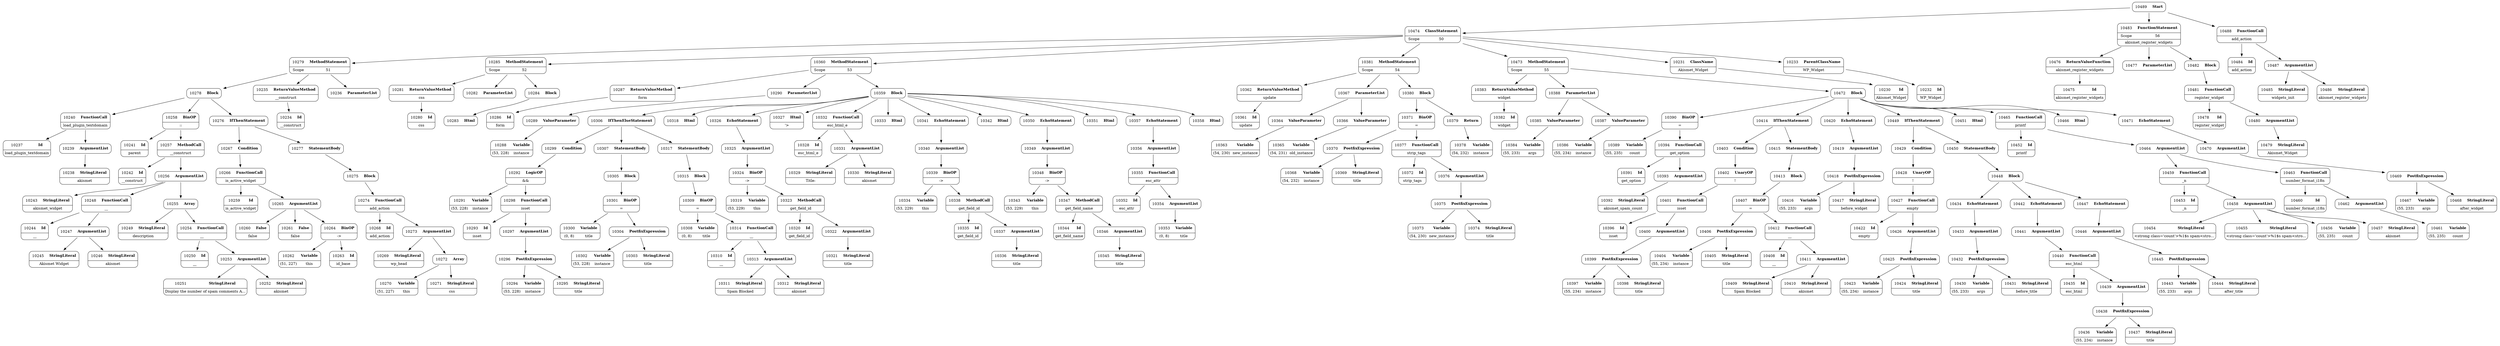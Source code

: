 digraph ast {
node [shape=none];
10240 [label=<<TABLE border='1' cellspacing='0' cellpadding='10' style='rounded' ><TR><TD border='0'>10240</TD><TD border='0'><B>FunctionCall</B></TD></TR><HR/><TR><TD border='0' cellpadding='5' colspan='2'>load_plugin_textdomain</TD></TR></TABLE>>];
10240 -> 10237 [weight=2];
10240 -> 10239 [weight=2];
10241 [label=<<TABLE border='1' cellspacing='0' cellpadding='10' style='rounded' ><TR><TD border='0'>10241</TD><TD border='0'><B>Id</B></TD></TR><HR/><TR><TD border='0' cellpadding='5' colspan='2'>parent</TD></TR></TABLE>>];
10242 [label=<<TABLE border='1' cellspacing='0' cellpadding='10' style='rounded' ><TR><TD border='0'>10242</TD><TD border='0'><B>Id</B></TD></TR><HR/><TR><TD border='0' cellpadding='5' colspan='2'>__construct</TD></TR></TABLE>>];
10243 [label=<<TABLE border='1' cellspacing='0' cellpadding='10' style='rounded' ><TR><TD border='0'>10243</TD><TD border='0'><B>StringLiteral</B></TD></TR><HR/><TR><TD border='0' cellpadding='5' colspan='2'>akismet_widget</TD></TR></TABLE>>];
10244 [label=<<TABLE border='1' cellspacing='0' cellpadding='10' style='rounded' ><TR><TD border='0'>10244</TD><TD border='0'><B>Id</B></TD></TR><HR/><TR><TD border='0' cellpadding='5' colspan='2'>__</TD></TR></TABLE>>];
10245 [label=<<TABLE border='1' cellspacing='0' cellpadding='10' style='rounded' ><TR><TD border='0'>10245</TD><TD border='0'><B>StringLiteral</B></TD></TR><HR/><TR><TD border='0' cellpadding='5' colspan='2'>Akismet Widget</TD></TR></TABLE>>];
10246 [label=<<TABLE border='1' cellspacing='0' cellpadding='10' style='rounded' ><TR><TD border='0'>10246</TD><TD border='0'><B>StringLiteral</B></TD></TR><HR/><TR><TD border='0' cellpadding='5' colspan='2'>akismet</TD></TR></TABLE>>];
10247 [label=<<TABLE border='1' cellspacing='0' cellpadding='10' style='rounded' ><TR><TD border='0'>10247</TD><TD border='0'><B>ArgumentList</B></TD></TR></TABLE>>];
10247 -> 10245 [weight=2];
10247 -> 10246 [weight=2];
10248 [label=<<TABLE border='1' cellspacing='0' cellpadding='10' style='rounded' ><TR><TD border='0'>10248</TD><TD border='0'><B>FunctionCall</B></TD></TR><HR/><TR><TD border='0' cellpadding='5' colspan='2'>__</TD></TR></TABLE>>];
10248 -> 10244 [weight=2];
10248 -> 10247 [weight=2];
10249 [label=<<TABLE border='1' cellspacing='0' cellpadding='10' style='rounded' ><TR><TD border='0'>10249</TD><TD border='0'><B>StringLiteral</B></TD></TR><HR/><TR><TD border='0' cellpadding='5' colspan='2'>description</TD></TR></TABLE>>];
10250 [label=<<TABLE border='1' cellspacing='0' cellpadding='10' style='rounded' ><TR><TD border='0'>10250</TD><TD border='0'><B>Id</B></TD></TR><HR/><TR><TD border='0' cellpadding='5' colspan='2'>__</TD></TR></TABLE>>];
10251 [label=<<TABLE border='1' cellspacing='0' cellpadding='10' style='rounded' ><TR><TD border='0'>10251</TD><TD border='0'><B>StringLiteral</B></TD></TR><HR/><TR><TD border='0' cellpadding='5' colspan='2'>Display the number of spam comments A...</TD></TR></TABLE>>];
10252 [label=<<TABLE border='1' cellspacing='0' cellpadding='10' style='rounded' ><TR><TD border='0'>10252</TD><TD border='0'><B>StringLiteral</B></TD></TR><HR/><TR><TD border='0' cellpadding='5' colspan='2'>akismet</TD></TR></TABLE>>];
10253 [label=<<TABLE border='1' cellspacing='0' cellpadding='10' style='rounded' ><TR><TD border='0'>10253</TD><TD border='0'><B>ArgumentList</B></TD></TR></TABLE>>];
10253 -> 10251 [weight=2];
10253 -> 10252 [weight=2];
10254 [label=<<TABLE border='1' cellspacing='0' cellpadding='10' style='rounded' ><TR><TD border='0'>10254</TD><TD border='0'><B>FunctionCall</B></TD></TR><HR/><TR><TD border='0' cellpadding='5' colspan='2'>__</TD></TR></TABLE>>];
10254 -> 10250 [weight=2];
10254 -> 10253 [weight=2];
10255 [label=<<TABLE border='1' cellspacing='0' cellpadding='10' style='rounded' ><TR><TD border='0'>10255</TD><TD border='0'><B>Array</B></TD></TR></TABLE>>];
10255 -> 10249 [weight=2];
10255 -> 10254 [weight=2];
10256 [label=<<TABLE border='1' cellspacing='0' cellpadding='10' style='rounded' ><TR><TD border='0'>10256</TD><TD border='0'><B>ArgumentList</B></TD></TR></TABLE>>];
10256 -> 10243 [weight=2];
10256 -> 10248 [weight=2];
10256 -> 10255 [weight=2];
10257 [label=<<TABLE border='1' cellspacing='0' cellpadding='10' style='rounded' ><TR><TD border='0'>10257</TD><TD border='0'><B>MethodCall</B></TD></TR><HR/><TR><TD border='0' cellpadding='5' colspan='2'>__construct</TD></TR></TABLE>>];
10257 -> 10242 [weight=2];
10257 -> 10256 [weight=2];
10258 [label=<<TABLE border='1' cellspacing='0' cellpadding='10' style='rounded' ><TR><TD border='0'>10258</TD><TD border='0'><B>BinOP</B></TD></TR><HR/><TR><TD border='0' cellpadding='5' colspan='2'>::</TD></TR></TABLE>>];
10258 -> 10241 [weight=2];
10258 -> 10257 [weight=2];
10259 [label=<<TABLE border='1' cellspacing='0' cellpadding='10' style='rounded' ><TR><TD border='0'>10259</TD><TD border='0'><B>Id</B></TD></TR><HR/><TR><TD border='0' cellpadding='5' colspan='2'>is_active_widget</TD></TR></TABLE>>];
10260 [label=<<TABLE border='1' cellspacing='0' cellpadding='10' style='rounded' ><TR><TD border='0'>10260</TD><TD border='0'><B>False</B></TD></TR><HR/><TR><TD border='0' cellpadding='5' colspan='2'>false</TD></TR></TABLE>>];
10261 [label=<<TABLE border='1' cellspacing='0' cellpadding='10' style='rounded' ><TR><TD border='0'>10261</TD><TD border='0'><B>False</B></TD></TR><HR/><TR><TD border='0' cellpadding='5' colspan='2'>false</TD></TR></TABLE>>];
10262 [label=<<TABLE border='1' cellspacing='0' cellpadding='10' style='rounded' ><TR><TD border='0'>10262</TD><TD border='0'><B>Variable</B></TD></TR><HR/><TR><TD border='0' cellpadding='5'>(51, 227)</TD><TD border='0' cellpadding='5'>this</TD></TR></TABLE>>];
10263 [label=<<TABLE border='1' cellspacing='0' cellpadding='10' style='rounded' ><TR><TD border='0'>10263</TD><TD border='0'><B>Id</B></TD></TR><HR/><TR><TD border='0' cellpadding='5' colspan='2'>id_base</TD></TR></TABLE>>];
10264 [label=<<TABLE border='1' cellspacing='0' cellpadding='10' style='rounded' ><TR><TD border='0'>10264</TD><TD border='0'><B>BinOP</B></TD></TR><HR/><TR><TD border='0' cellpadding='5' colspan='2'>-&gt;</TD></TR></TABLE>>];
10264 -> 10262 [weight=2];
10264 -> 10263 [weight=2];
10265 [label=<<TABLE border='1' cellspacing='0' cellpadding='10' style='rounded' ><TR><TD border='0'>10265</TD><TD border='0'><B>ArgumentList</B></TD></TR></TABLE>>];
10265 -> 10260 [weight=2];
10265 -> 10261 [weight=2];
10265 -> 10264 [weight=2];
10266 [label=<<TABLE border='1' cellspacing='0' cellpadding='10' style='rounded' ><TR><TD border='0'>10266</TD><TD border='0'><B>FunctionCall</B></TD></TR><HR/><TR><TD border='0' cellpadding='5' colspan='2'>is_active_widget</TD></TR></TABLE>>];
10266 -> 10259 [weight=2];
10266 -> 10265 [weight=2];
10267 [label=<<TABLE border='1' cellspacing='0' cellpadding='10' style='rounded' ><TR><TD border='0'>10267</TD><TD border='0'><B>Condition</B></TD></TR></TABLE>>];
10267 -> 10266 [weight=2];
10268 [label=<<TABLE border='1' cellspacing='0' cellpadding='10' style='rounded' ><TR><TD border='0'>10268</TD><TD border='0'><B>Id</B></TD></TR><HR/><TR><TD border='0' cellpadding='5' colspan='2'>add_action</TD></TR></TABLE>>];
10269 [label=<<TABLE border='1' cellspacing='0' cellpadding='10' style='rounded' ><TR><TD border='0'>10269</TD><TD border='0'><B>StringLiteral</B></TD></TR><HR/><TR><TD border='0' cellpadding='5' colspan='2'>wp_head</TD></TR></TABLE>>];
10270 [label=<<TABLE border='1' cellspacing='0' cellpadding='10' style='rounded' ><TR><TD border='0'>10270</TD><TD border='0'><B>Variable</B></TD></TR><HR/><TR><TD border='0' cellpadding='5'>(51, 227)</TD><TD border='0' cellpadding='5'>this</TD></TR></TABLE>>];
10271 [label=<<TABLE border='1' cellspacing='0' cellpadding='10' style='rounded' ><TR><TD border='0'>10271</TD><TD border='0'><B>StringLiteral</B></TD></TR><HR/><TR><TD border='0' cellpadding='5' colspan='2'>css</TD></TR></TABLE>>];
10272 [label=<<TABLE border='1' cellspacing='0' cellpadding='10' style='rounded' ><TR><TD border='0'>10272</TD><TD border='0'><B>Array</B></TD></TR></TABLE>>];
10272 -> 10270 [weight=2];
10272 -> 10271 [weight=2];
10273 [label=<<TABLE border='1' cellspacing='0' cellpadding='10' style='rounded' ><TR><TD border='0'>10273</TD><TD border='0'><B>ArgumentList</B></TD></TR></TABLE>>];
10273 -> 10269 [weight=2];
10273 -> 10272 [weight=2];
10274 [label=<<TABLE border='1' cellspacing='0' cellpadding='10' style='rounded' ><TR><TD border='0'>10274</TD><TD border='0'><B>FunctionCall</B></TD></TR><HR/><TR><TD border='0' cellpadding='5' colspan='2'>add_action</TD></TR></TABLE>>];
10274 -> 10268 [weight=2];
10274 -> 10273 [weight=2];
10275 [label=<<TABLE border='1' cellspacing='0' cellpadding='10' style='rounded' ><TR><TD border='0'>10275</TD><TD border='0'><B>Block</B></TD></TR></TABLE>>];
10275 -> 10274 [weight=2];
10276 [label=<<TABLE border='1' cellspacing='0' cellpadding='10' style='rounded' ><TR><TD border='0'>10276</TD><TD border='0'><B>IfThenStatement</B></TD></TR></TABLE>>];
10276 -> 10267 [weight=2];
10276 -> 10277 [weight=2];
10277 [label=<<TABLE border='1' cellspacing='0' cellpadding='10' style='rounded' ><TR><TD border='0'>10277</TD><TD border='0'><B>StatementBody</B></TD></TR></TABLE>>];
10277 -> 10275 [weight=2];
10278 [label=<<TABLE border='1' cellspacing='0' cellpadding='10' style='rounded' ><TR><TD border='0'>10278</TD><TD border='0'><B>Block</B></TD></TR></TABLE>>];
10278 -> 10240 [weight=2];
10278 -> 10258 [weight=2];
10278 -> 10276 [weight=2];
10279 [label=<<TABLE border='1' cellspacing='0' cellpadding='10' style='rounded' ><TR><TD border='0'>10279</TD><TD border='0'><B>MethodStatement</B></TD></TR><HR/><TR><TD border='0' cellpadding='5'>Scope</TD><TD border='0' cellpadding='5'>51</TD></TR></TABLE>>];
10279 -> 10235 [weight=2];
10279 -> 10236 [weight=2];
10279 -> 10278 [weight=2];
10280 [label=<<TABLE border='1' cellspacing='0' cellpadding='10' style='rounded' ><TR><TD border='0'>10280</TD><TD border='0'><B>Id</B></TD></TR><HR/><TR><TD border='0' cellpadding='5' colspan='2'>css</TD></TR></TABLE>>];
10281 [label=<<TABLE border='1' cellspacing='0' cellpadding='10' style='rounded' ><TR><TD border='0'>10281</TD><TD border='0'><B>ReturnValueMethod</B></TD></TR><HR/><TR><TD border='0' cellpadding='5' colspan='2'>css</TD></TR></TABLE>>];
10281 -> 10280 [weight=2];
10282 [label=<<TABLE border='1' cellspacing='0' cellpadding='10' style='rounded' ><TR><TD border='0'>10282</TD><TD border='0'><B>ParameterList</B></TD></TR></TABLE>>];
10283 [label=<<TABLE border='1' cellspacing='0' cellpadding='10' style='rounded' ><TR><TD border='0'>10283</TD><TD border='0'><B>Html</B></TD></TR></TABLE>>];
10284 [label=<<TABLE border='1' cellspacing='0' cellpadding='10' style='rounded' ><TR><TD border='0'>10284</TD><TD border='0'><B>Block</B></TD></TR></TABLE>>];
10284 -> 10283 [weight=2];
10285 [label=<<TABLE border='1' cellspacing='0' cellpadding='10' style='rounded' ><TR><TD border='0'>10285</TD><TD border='0'><B>MethodStatement</B></TD></TR><HR/><TR><TD border='0' cellpadding='5'>Scope</TD><TD border='0' cellpadding='5'>52</TD></TR></TABLE>>];
10285 -> 10281 [weight=2];
10285 -> 10282 [weight=2];
10285 -> 10284 [weight=2];
10286 [label=<<TABLE border='1' cellspacing='0' cellpadding='10' style='rounded' ><TR><TD border='0'>10286</TD><TD border='0'><B>Id</B></TD></TR><HR/><TR><TD border='0' cellpadding='5' colspan='2'>form</TD></TR></TABLE>>];
10287 [label=<<TABLE border='1' cellspacing='0' cellpadding='10' style='rounded' ><TR><TD border='0'>10287</TD><TD border='0'><B>ReturnValueMethod</B></TD></TR><HR/><TR><TD border='0' cellpadding='5' colspan='2'>form</TD></TR></TABLE>>];
10287 -> 10286 [weight=2];
10288 [label=<<TABLE border='1' cellspacing='0' cellpadding='10' style='rounded' ><TR><TD border='0'>10288</TD><TD border='0'><B>Variable</B></TD></TR><HR/><TR><TD border='0' cellpadding='5'>(53, 228)</TD><TD border='0' cellpadding='5'>instance</TD></TR></TABLE>>];
10289 [label=<<TABLE border='1' cellspacing='0' cellpadding='10' style='rounded' ><TR><TD border='0'>10289</TD><TD border='0'><B>ValueParameter</B></TD></TR></TABLE>>];
10289 -> 10288 [weight=2];
10290 [label=<<TABLE border='1' cellspacing='0' cellpadding='10' style='rounded' ><TR><TD border='0'>10290</TD><TD border='0'><B>ParameterList</B></TD></TR></TABLE>>];
10290 -> 10289 [weight=2];
10291 [label=<<TABLE border='1' cellspacing='0' cellpadding='10' style='rounded' ><TR><TD border='0'>10291</TD><TD border='0'><B>Variable</B></TD></TR><HR/><TR><TD border='0' cellpadding='5'>(53, 228)</TD><TD border='0' cellpadding='5'>instance</TD></TR></TABLE>>];
10292 [label=<<TABLE border='1' cellspacing='0' cellpadding='10' style='rounded' ><TR><TD border='0'>10292</TD><TD border='0'><B>LogicOP</B></TD></TR><HR/><TR><TD border='0' cellpadding='5' colspan='2'>&amp;&amp;</TD></TR></TABLE>>];
10292 -> 10291 [weight=2];
10292 -> 10298 [weight=2];
10293 [label=<<TABLE border='1' cellspacing='0' cellpadding='10' style='rounded' ><TR><TD border='0'>10293</TD><TD border='0'><B>Id</B></TD></TR><HR/><TR><TD border='0' cellpadding='5' colspan='2'>isset</TD></TR></TABLE>>];
10294 [label=<<TABLE border='1' cellspacing='0' cellpadding='10' style='rounded' ><TR><TD border='0'>10294</TD><TD border='0'><B>Variable</B></TD></TR><HR/><TR><TD border='0' cellpadding='5'>(53, 228)</TD><TD border='0' cellpadding='5'>instance</TD></TR></TABLE>>];
10295 [label=<<TABLE border='1' cellspacing='0' cellpadding='10' style='rounded' ><TR><TD border='0'>10295</TD><TD border='0'><B>StringLiteral</B></TD></TR><HR/><TR><TD border='0' cellpadding='5' colspan='2'>title</TD></TR></TABLE>>];
10296 [label=<<TABLE border='1' cellspacing='0' cellpadding='10' style='rounded' ><TR><TD border='0'>10296</TD><TD border='0'><B>PostfixExpression</B></TD></TR></TABLE>>];
10296 -> 10294 [weight=2];
10296 -> 10295 [weight=2];
10297 [label=<<TABLE border='1' cellspacing='0' cellpadding='10' style='rounded' ><TR><TD border='0'>10297</TD><TD border='0'><B>ArgumentList</B></TD></TR></TABLE>>];
10297 -> 10296 [weight=2];
10298 [label=<<TABLE border='1' cellspacing='0' cellpadding='10' style='rounded' ><TR><TD border='0'>10298</TD><TD border='0'><B>FunctionCall</B></TD></TR><HR/><TR><TD border='0' cellpadding='5' colspan='2'>isset</TD></TR></TABLE>>];
10298 -> 10293 [weight=2];
10298 -> 10297 [weight=2];
10299 [label=<<TABLE border='1' cellspacing='0' cellpadding='10' style='rounded' ><TR><TD border='0'>10299</TD><TD border='0'><B>Condition</B></TD></TR></TABLE>>];
10299 -> 10292 [weight=2];
10300 [label=<<TABLE border='1' cellspacing='0' cellpadding='10' style='rounded' ><TR><TD border='0'>10300</TD><TD border='0'><B>Variable</B></TD></TR><HR/><TR><TD border='0' cellpadding='5'>(0, 8)</TD><TD border='0' cellpadding='5'>title</TD></TR></TABLE>>];
10301 [label=<<TABLE border='1' cellspacing='0' cellpadding='10' style='rounded' ><TR><TD border='0'>10301</TD><TD border='0'><B>BinOP</B></TD></TR><HR/><TR><TD border='0' cellpadding='5' colspan='2'>=</TD></TR></TABLE>>];
10301 -> 10300 [weight=2];
10301 -> 10304 [weight=2];
10302 [label=<<TABLE border='1' cellspacing='0' cellpadding='10' style='rounded' ><TR><TD border='0'>10302</TD><TD border='0'><B>Variable</B></TD></TR><HR/><TR><TD border='0' cellpadding='5'>(53, 228)</TD><TD border='0' cellpadding='5'>instance</TD></TR></TABLE>>];
10303 [label=<<TABLE border='1' cellspacing='0' cellpadding='10' style='rounded' ><TR><TD border='0'>10303</TD><TD border='0'><B>StringLiteral</B></TD></TR><HR/><TR><TD border='0' cellpadding='5' colspan='2'>title</TD></TR></TABLE>>];
10304 [label=<<TABLE border='1' cellspacing='0' cellpadding='10' style='rounded' ><TR><TD border='0'>10304</TD><TD border='0'><B>PostfixExpression</B></TD></TR></TABLE>>];
10304 -> 10302 [weight=2];
10304 -> 10303 [weight=2];
10305 [label=<<TABLE border='1' cellspacing='0' cellpadding='10' style='rounded' ><TR><TD border='0'>10305</TD><TD border='0'><B>Block</B></TD></TR></TABLE>>];
10305 -> 10301 [weight=2];
10306 [label=<<TABLE border='1' cellspacing='0' cellpadding='10' style='rounded' ><TR><TD border='0'>10306</TD><TD border='0'><B>IfThenElseStatement</B></TD></TR></TABLE>>];
10306 -> 10299 [weight=2];
10306 -> 10307 [weight=2];
10306 -> 10317 [weight=2];
10307 [label=<<TABLE border='1' cellspacing='0' cellpadding='10' style='rounded' ><TR><TD border='0'>10307</TD><TD border='0'><B>StatementBody</B></TD></TR></TABLE>>];
10307 -> 10305 [weight=2];
10308 [label=<<TABLE border='1' cellspacing='0' cellpadding='10' style='rounded' ><TR><TD border='0'>10308</TD><TD border='0'><B>Variable</B></TD></TR><HR/><TR><TD border='0' cellpadding='5'>(0, 8)</TD><TD border='0' cellpadding='5'>title</TD></TR></TABLE>>];
10309 [label=<<TABLE border='1' cellspacing='0' cellpadding='10' style='rounded' ><TR><TD border='0'>10309</TD><TD border='0'><B>BinOP</B></TD></TR><HR/><TR><TD border='0' cellpadding='5' colspan='2'>=</TD></TR></TABLE>>];
10309 -> 10308 [weight=2];
10309 -> 10314 [weight=2];
10310 [label=<<TABLE border='1' cellspacing='0' cellpadding='10' style='rounded' ><TR><TD border='0'>10310</TD><TD border='0'><B>Id</B></TD></TR><HR/><TR><TD border='0' cellpadding='5' colspan='2'>__</TD></TR></TABLE>>];
10311 [label=<<TABLE border='1' cellspacing='0' cellpadding='10' style='rounded' ><TR><TD border='0'>10311</TD><TD border='0'><B>StringLiteral</B></TD></TR><HR/><TR><TD border='0' cellpadding='5' colspan='2'>Spam Blocked</TD></TR></TABLE>>];
10312 [label=<<TABLE border='1' cellspacing='0' cellpadding='10' style='rounded' ><TR><TD border='0'>10312</TD><TD border='0'><B>StringLiteral</B></TD></TR><HR/><TR><TD border='0' cellpadding='5' colspan='2'>akismet</TD></TR></TABLE>>];
10313 [label=<<TABLE border='1' cellspacing='0' cellpadding='10' style='rounded' ><TR><TD border='0'>10313</TD><TD border='0'><B>ArgumentList</B></TD></TR></TABLE>>];
10313 -> 10311 [weight=2];
10313 -> 10312 [weight=2];
10314 [label=<<TABLE border='1' cellspacing='0' cellpadding='10' style='rounded' ><TR><TD border='0'>10314</TD><TD border='0'><B>FunctionCall</B></TD></TR><HR/><TR><TD border='0' cellpadding='5' colspan='2'>__</TD></TR></TABLE>>];
10314 -> 10310 [weight=2];
10314 -> 10313 [weight=2];
10315 [label=<<TABLE border='1' cellspacing='0' cellpadding='10' style='rounded' ><TR><TD border='0'>10315</TD><TD border='0'><B>Block</B></TD></TR></TABLE>>];
10315 -> 10309 [weight=2];
10317 [label=<<TABLE border='1' cellspacing='0' cellpadding='10' style='rounded' ><TR><TD border='0'>10317</TD><TD border='0'><B>StatementBody</B></TD></TR></TABLE>>];
10317 -> 10315 [weight=2];
10318 [label=<<TABLE border='1' cellspacing='0' cellpadding='10' style='rounded' ><TR><TD border='0'>10318</TD><TD border='0'><B>Html</B></TD></TR></TABLE>>];
10319 [label=<<TABLE border='1' cellspacing='0' cellpadding='10' style='rounded' ><TR><TD border='0'>10319</TD><TD border='0'><B>Variable</B></TD></TR><HR/><TR><TD border='0' cellpadding='5'>(53, 229)</TD><TD border='0' cellpadding='5'>this</TD></TR></TABLE>>];
10320 [label=<<TABLE border='1' cellspacing='0' cellpadding='10' style='rounded' ><TR><TD border='0'>10320</TD><TD border='0'><B>Id</B></TD></TR><HR/><TR><TD border='0' cellpadding='5' colspan='2'>get_field_id</TD></TR></TABLE>>];
10321 [label=<<TABLE border='1' cellspacing='0' cellpadding='10' style='rounded' ><TR><TD border='0'>10321</TD><TD border='0'><B>StringLiteral</B></TD></TR><HR/><TR><TD border='0' cellpadding='5' colspan='2'>title</TD></TR></TABLE>>];
10322 [label=<<TABLE border='1' cellspacing='0' cellpadding='10' style='rounded' ><TR><TD border='0'>10322</TD><TD border='0'><B>ArgumentList</B></TD></TR></TABLE>>];
10322 -> 10321 [weight=2];
10323 [label=<<TABLE border='1' cellspacing='0' cellpadding='10' style='rounded' ><TR><TD border='0'>10323</TD><TD border='0'><B>MethodCall</B></TD></TR><HR/><TR><TD border='0' cellpadding='5' colspan='2'>get_field_id</TD></TR></TABLE>>];
10323 -> 10320 [weight=2];
10323 -> 10322 [weight=2];
10324 [label=<<TABLE border='1' cellspacing='0' cellpadding='10' style='rounded' ><TR><TD border='0'>10324</TD><TD border='0'><B>BinOP</B></TD></TR><HR/><TR><TD border='0' cellpadding='5' colspan='2'>-&gt;</TD></TR></TABLE>>];
10324 -> 10319 [weight=2];
10324 -> 10323 [weight=2];
10325 [label=<<TABLE border='1' cellspacing='0' cellpadding='10' style='rounded' ><TR><TD border='0'>10325</TD><TD border='0'><B>ArgumentList</B></TD></TR></TABLE>>];
10325 -> 10324 [weight=2];
10326 [label=<<TABLE border='1' cellspacing='0' cellpadding='10' style='rounded' ><TR><TD border='0'>10326</TD><TD border='0'><B>EchoStatement</B></TD></TR></TABLE>>];
10326 -> 10325 [weight=2];
10327 [label=<<TABLE border='1' cellspacing='0' cellpadding='10' style='rounded' ><TR><TD border='0'>10327</TD><TD border='0'><B>Html</B></TD></TR><HR/><TR><TD border='0' cellpadding='5' colspan='2'>'&gt;</TD></TR></TABLE>>];
10328 [label=<<TABLE border='1' cellspacing='0' cellpadding='10' style='rounded' ><TR><TD border='0'>10328</TD><TD border='0'><B>Id</B></TD></TR><HR/><TR><TD border='0' cellpadding='5' colspan='2'>esc_html_e</TD></TR></TABLE>>];
10329 [label=<<TABLE border='1' cellspacing='0' cellpadding='10' style='rounded' ><TR><TD border='0'>10329</TD><TD border='0'><B>StringLiteral</B></TD></TR><HR/><TR><TD border='0' cellpadding='5' colspan='2'>Title:</TD></TR></TABLE>>];
10330 [label=<<TABLE border='1' cellspacing='0' cellpadding='10' style='rounded' ><TR><TD border='0'>10330</TD><TD border='0'><B>StringLiteral</B></TD></TR><HR/><TR><TD border='0' cellpadding='5' colspan='2'>akismet</TD></TR></TABLE>>];
10331 [label=<<TABLE border='1' cellspacing='0' cellpadding='10' style='rounded' ><TR><TD border='0'>10331</TD><TD border='0'><B>ArgumentList</B></TD></TR></TABLE>>];
10331 -> 10329 [weight=2];
10331 -> 10330 [weight=2];
10332 [label=<<TABLE border='1' cellspacing='0' cellpadding='10' style='rounded' ><TR><TD border='0'>10332</TD><TD border='0'><B>FunctionCall</B></TD></TR><HR/><TR><TD border='0' cellpadding='5' colspan='2'>esc_html_e</TD></TR></TABLE>>];
10332 -> 10328 [weight=2];
10332 -> 10331 [weight=2];
10333 [label=<<TABLE border='1' cellspacing='0' cellpadding='10' style='rounded' ><TR><TD border='0'>10333</TD><TD border='0'><B>Html</B></TD></TR></TABLE>>];
10334 [label=<<TABLE border='1' cellspacing='0' cellpadding='10' style='rounded' ><TR><TD border='0'>10334</TD><TD border='0'><B>Variable</B></TD></TR><HR/><TR><TD border='0' cellpadding='5'>(53, 229)</TD><TD border='0' cellpadding='5'>this</TD></TR></TABLE>>];
10335 [label=<<TABLE border='1' cellspacing='0' cellpadding='10' style='rounded' ><TR><TD border='0'>10335</TD><TD border='0'><B>Id</B></TD></TR><HR/><TR><TD border='0' cellpadding='5' colspan='2'>get_field_id</TD></TR></TABLE>>];
10336 [label=<<TABLE border='1' cellspacing='0' cellpadding='10' style='rounded' ><TR><TD border='0'>10336</TD><TD border='0'><B>StringLiteral</B></TD></TR><HR/><TR><TD border='0' cellpadding='5' colspan='2'>title</TD></TR></TABLE>>];
10337 [label=<<TABLE border='1' cellspacing='0' cellpadding='10' style='rounded' ><TR><TD border='0'>10337</TD><TD border='0'><B>ArgumentList</B></TD></TR></TABLE>>];
10337 -> 10336 [weight=2];
10338 [label=<<TABLE border='1' cellspacing='0' cellpadding='10' style='rounded' ><TR><TD border='0'>10338</TD><TD border='0'><B>MethodCall</B></TD></TR><HR/><TR><TD border='0' cellpadding='5' colspan='2'>get_field_id</TD></TR></TABLE>>];
10338 -> 10335 [weight=2];
10338 -> 10337 [weight=2];
10339 [label=<<TABLE border='1' cellspacing='0' cellpadding='10' style='rounded' ><TR><TD border='0'>10339</TD><TD border='0'><B>BinOP</B></TD></TR><HR/><TR><TD border='0' cellpadding='5' colspan='2'>-&gt;</TD></TR></TABLE>>];
10339 -> 10334 [weight=2];
10339 -> 10338 [weight=2];
10340 [label=<<TABLE border='1' cellspacing='0' cellpadding='10' style='rounded' ><TR><TD border='0'>10340</TD><TD border='0'><B>ArgumentList</B></TD></TR></TABLE>>];
10340 -> 10339 [weight=2];
10341 [label=<<TABLE border='1' cellspacing='0' cellpadding='10' style='rounded' ><TR><TD border='0'>10341</TD><TD border='0'><B>EchoStatement</B></TD></TR></TABLE>>];
10341 -> 10340 [weight=2];
10342 [label=<<TABLE border='1' cellspacing='0' cellpadding='10' style='rounded' ><TR><TD border='0'>10342</TD><TD border='0'><B>Html</B></TD></TR></TABLE>>];
10343 [label=<<TABLE border='1' cellspacing='0' cellpadding='10' style='rounded' ><TR><TD border='0'>10343</TD><TD border='0'><B>Variable</B></TD></TR><HR/><TR><TD border='0' cellpadding='5'>(53, 229)</TD><TD border='0' cellpadding='5'>this</TD></TR></TABLE>>];
10344 [label=<<TABLE border='1' cellspacing='0' cellpadding='10' style='rounded' ><TR><TD border='0'>10344</TD><TD border='0'><B>Id</B></TD></TR><HR/><TR><TD border='0' cellpadding='5' colspan='2'>get_field_name</TD></TR></TABLE>>];
10345 [label=<<TABLE border='1' cellspacing='0' cellpadding='10' style='rounded' ><TR><TD border='0'>10345</TD><TD border='0'><B>StringLiteral</B></TD></TR><HR/><TR><TD border='0' cellpadding='5' colspan='2'>title</TD></TR></TABLE>>];
10346 [label=<<TABLE border='1' cellspacing='0' cellpadding='10' style='rounded' ><TR><TD border='0'>10346</TD><TD border='0'><B>ArgumentList</B></TD></TR></TABLE>>];
10346 -> 10345 [weight=2];
10347 [label=<<TABLE border='1' cellspacing='0' cellpadding='10' style='rounded' ><TR><TD border='0'>10347</TD><TD border='0'><B>MethodCall</B></TD></TR><HR/><TR><TD border='0' cellpadding='5' colspan='2'>get_field_name</TD></TR></TABLE>>];
10347 -> 10344 [weight=2];
10347 -> 10346 [weight=2];
10348 [label=<<TABLE border='1' cellspacing='0' cellpadding='10' style='rounded' ><TR><TD border='0'>10348</TD><TD border='0'><B>BinOP</B></TD></TR><HR/><TR><TD border='0' cellpadding='5' colspan='2'>-&gt;</TD></TR></TABLE>>];
10348 -> 10343 [weight=2];
10348 -> 10347 [weight=2];
10349 [label=<<TABLE border='1' cellspacing='0' cellpadding='10' style='rounded' ><TR><TD border='0'>10349</TD><TD border='0'><B>ArgumentList</B></TD></TR></TABLE>>];
10349 -> 10348 [weight=2];
10350 [label=<<TABLE border='1' cellspacing='0' cellpadding='10' style='rounded' ><TR><TD border='0'>10350</TD><TD border='0'><B>EchoStatement</B></TD></TR></TABLE>>];
10350 -> 10349 [weight=2];
10351 [label=<<TABLE border='1' cellspacing='0' cellpadding='10' style='rounded' ><TR><TD border='0'>10351</TD><TD border='0'><B>Html</B></TD></TR></TABLE>>];
10352 [label=<<TABLE border='1' cellspacing='0' cellpadding='10' style='rounded' ><TR><TD border='0'>10352</TD><TD border='0'><B>Id</B></TD></TR><HR/><TR><TD border='0' cellpadding='5' colspan='2'>esc_attr</TD></TR></TABLE>>];
10353 [label=<<TABLE border='1' cellspacing='0' cellpadding='10' style='rounded' ><TR><TD border='0'>10353</TD><TD border='0'><B>Variable</B></TD></TR><HR/><TR><TD border='0' cellpadding='5'>(0, 8)</TD><TD border='0' cellpadding='5'>title</TD></TR></TABLE>>];
10354 [label=<<TABLE border='1' cellspacing='0' cellpadding='10' style='rounded' ><TR><TD border='0'>10354</TD><TD border='0'><B>ArgumentList</B></TD></TR></TABLE>>];
10354 -> 10353 [weight=2];
10355 [label=<<TABLE border='1' cellspacing='0' cellpadding='10' style='rounded' ><TR><TD border='0'>10355</TD><TD border='0'><B>FunctionCall</B></TD></TR><HR/><TR><TD border='0' cellpadding='5' colspan='2'>esc_attr</TD></TR></TABLE>>];
10355 -> 10352 [weight=2];
10355 -> 10354 [weight=2];
10356 [label=<<TABLE border='1' cellspacing='0' cellpadding='10' style='rounded' ><TR><TD border='0'>10356</TD><TD border='0'><B>ArgumentList</B></TD></TR></TABLE>>];
10356 -> 10355 [weight=2];
10357 [label=<<TABLE border='1' cellspacing='0' cellpadding='10' style='rounded' ><TR><TD border='0'>10357</TD><TD border='0'><B>EchoStatement</B></TD></TR></TABLE>>];
10357 -> 10356 [weight=2];
10358 [label=<<TABLE border='1' cellspacing='0' cellpadding='10' style='rounded' ><TR><TD border='0'>10358</TD><TD border='0'><B>Html</B></TD></TR></TABLE>>];
10359 [label=<<TABLE border='1' cellspacing='0' cellpadding='10' style='rounded' ><TR><TD border='0'>10359</TD><TD border='0'><B>Block</B></TD></TR></TABLE>>];
10359 -> 10306 [weight=2];
10359 -> 10318 [weight=2];
10359 -> 10326 [weight=2];
10359 -> 10327 [weight=2];
10359 -> 10332 [weight=2];
10359 -> 10333 [weight=2];
10359 -> 10341 [weight=2];
10359 -> 10342 [weight=2];
10359 -> 10350 [weight=2];
10359 -> 10351 [weight=2];
10359 -> 10357 [weight=2];
10359 -> 10358 [weight=2];
10360 [label=<<TABLE border='1' cellspacing='0' cellpadding='10' style='rounded' ><TR><TD border='0'>10360</TD><TD border='0'><B>MethodStatement</B></TD></TR><HR/><TR><TD border='0' cellpadding='5'>Scope</TD><TD border='0' cellpadding='5'>53</TD></TR></TABLE>>];
10360 -> 10287 [weight=2];
10360 -> 10290 [weight=2];
10360 -> 10359 [weight=2];
10361 [label=<<TABLE border='1' cellspacing='0' cellpadding='10' style='rounded' ><TR><TD border='0'>10361</TD><TD border='0'><B>Id</B></TD></TR><HR/><TR><TD border='0' cellpadding='5' colspan='2'>update</TD></TR></TABLE>>];
10362 [label=<<TABLE border='1' cellspacing='0' cellpadding='10' style='rounded' ><TR><TD border='0'>10362</TD><TD border='0'><B>ReturnValueMethod</B></TD></TR><HR/><TR><TD border='0' cellpadding='5' colspan='2'>update</TD></TR></TABLE>>];
10362 -> 10361 [weight=2];
10363 [label=<<TABLE border='1' cellspacing='0' cellpadding='10' style='rounded' ><TR><TD border='0'>10363</TD><TD border='0'><B>Variable</B></TD></TR><HR/><TR><TD border='0' cellpadding='5'>(54, 230)</TD><TD border='0' cellpadding='5'>new_instance</TD></TR></TABLE>>];
10364 [label=<<TABLE border='1' cellspacing='0' cellpadding='10' style='rounded' ><TR><TD border='0'>10364</TD><TD border='0'><B>ValueParameter</B></TD></TR></TABLE>>];
10364 -> 10363 [weight=2];
10365 [label=<<TABLE border='1' cellspacing='0' cellpadding='10' style='rounded' ><TR><TD border='0'>10365</TD><TD border='0'><B>Variable</B></TD></TR><HR/><TR><TD border='0' cellpadding='5'>(54, 231)</TD><TD border='0' cellpadding='5'>old_instance</TD></TR></TABLE>>];
10366 [label=<<TABLE border='1' cellspacing='0' cellpadding='10' style='rounded' ><TR><TD border='0'>10366</TD><TD border='0'><B>ValueParameter</B></TD></TR></TABLE>>];
10366 -> 10365 [weight=2];
10367 [label=<<TABLE border='1' cellspacing='0' cellpadding='10' style='rounded' ><TR><TD border='0'>10367</TD><TD border='0'><B>ParameterList</B></TD></TR></TABLE>>];
10367 -> 10364 [weight=2];
10367 -> 10366 [weight=2];
10368 [label=<<TABLE border='1' cellspacing='0' cellpadding='10' style='rounded' ><TR><TD border='0'>10368</TD><TD border='0'><B>Variable</B></TD></TR><HR/><TR><TD border='0' cellpadding='5'>(54, 232)</TD><TD border='0' cellpadding='5'>instance</TD></TR></TABLE>>];
10369 [label=<<TABLE border='1' cellspacing='0' cellpadding='10' style='rounded' ><TR><TD border='0'>10369</TD><TD border='0'><B>StringLiteral</B></TD></TR><HR/><TR><TD border='0' cellpadding='5' colspan='2'>title</TD></TR></TABLE>>];
10370 [label=<<TABLE border='1' cellspacing='0' cellpadding='10' style='rounded' ><TR><TD border='0'>10370</TD><TD border='0'><B>PostfixExpression</B></TD></TR></TABLE>>];
10370 -> 10368 [weight=2];
10370 -> 10369 [weight=2];
10371 [label=<<TABLE border='1' cellspacing='0' cellpadding='10' style='rounded' ><TR><TD border='0'>10371</TD><TD border='0'><B>BinOP</B></TD></TR><HR/><TR><TD border='0' cellpadding='5' colspan='2'>=</TD></TR></TABLE>>];
10371 -> 10370 [weight=2];
10371 -> 10377 [weight=2];
10372 [label=<<TABLE border='1' cellspacing='0' cellpadding='10' style='rounded' ><TR><TD border='0'>10372</TD><TD border='0'><B>Id</B></TD></TR><HR/><TR><TD border='0' cellpadding='5' colspan='2'>strip_tags</TD></TR></TABLE>>];
10373 [label=<<TABLE border='1' cellspacing='0' cellpadding='10' style='rounded' ><TR><TD border='0'>10373</TD><TD border='0'><B>Variable</B></TD></TR><HR/><TR><TD border='0' cellpadding='5'>(54, 230)</TD><TD border='0' cellpadding='5'>new_instance</TD></TR></TABLE>>];
10374 [label=<<TABLE border='1' cellspacing='0' cellpadding='10' style='rounded' ><TR><TD border='0'>10374</TD><TD border='0'><B>StringLiteral</B></TD></TR><HR/><TR><TD border='0' cellpadding='5' colspan='2'>title</TD></TR></TABLE>>];
10375 [label=<<TABLE border='1' cellspacing='0' cellpadding='10' style='rounded' ><TR><TD border='0'>10375</TD><TD border='0'><B>PostfixExpression</B></TD></TR></TABLE>>];
10375 -> 10373 [weight=2];
10375 -> 10374 [weight=2];
10376 [label=<<TABLE border='1' cellspacing='0' cellpadding='10' style='rounded' ><TR><TD border='0'>10376</TD><TD border='0'><B>ArgumentList</B></TD></TR></TABLE>>];
10376 -> 10375 [weight=2];
10377 [label=<<TABLE border='1' cellspacing='0' cellpadding='10' style='rounded' ><TR><TD border='0'>10377</TD><TD border='0'><B>FunctionCall</B></TD></TR><HR/><TR><TD border='0' cellpadding='5' colspan='2'>strip_tags</TD></TR></TABLE>>];
10377 -> 10372 [weight=2];
10377 -> 10376 [weight=2];
10378 [label=<<TABLE border='1' cellspacing='0' cellpadding='10' style='rounded' ><TR><TD border='0'>10378</TD><TD border='0'><B>Variable</B></TD></TR><HR/><TR><TD border='0' cellpadding='5'>(54, 232)</TD><TD border='0' cellpadding='5'>instance</TD></TR></TABLE>>];
10379 [label=<<TABLE border='1' cellspacing='0' cellpadding='10' style='rounded' ><TR><TD border='0'>10379</TD><TD border='0'><B>Return</B></TD></TR></TABLE>>];
10379 -> 10378 [weight=2];
10380 [label=<<TABLE border='1' cellspacing='0' cellpadding='10' style='rounded' ><TR><TD border='0'>10380</TD><TD border='0'><B>Block</B></TD></TR></TABLE>>];
10380 -> 10371 [weight=2];
10380 -> 10379 [weight=2];
10381 [label=<<TABLE border='1' cellspacing='0' cellpadding='10' style='rounded' ><TR><TD border='0'>10381</TD><TD border='0'><B>MethodStatement</B></TD></TR><HR/><TR><TD border='0' cellpadding='5'>Scope</TD><TD border='0' cellpadding='5'>54</TD></TR></TABLE>>];
10381 -> 10362 [weight=2];
10381 -> 10367 [weight=2];
10381 -> 10380 [weight=2];
10382 [label=<<TABLE border='1' cellspacing='0' cellpadding='10' style='rounded' ><TR><TD border='0'>10382</TD><TD border='0'><B>Id</B></TD></TR><HR/><TR><TD border='0' cellpadding='5' colspan='2'>widget</TD></TR></TABLE>>];
10383 [label=<<TABLE border='1' cellspacing='0' cellpadding='10' style='rounded' ><TR><TD border='0'>10383</TD><TD border='0'><B>ReturnValueMethod</B></TD></TR><HR/><TR><TD border='0' cellpadding='5' colspan='2'>widget</TD></TR></TABLE>>];
10383 -> 10382 [weight=2];
10384 [label=<<TABLE border='1' cellspacing='0' cellpadding='10' style='rounded' ><TR><TD border='0'>10384</TD><TD border='0'><B>Variable</B></TD></TR><HR/><TR><TD border='0' cellpadding='5'>(55, 233)</TD><TD border='0' cellpadding='5'>args</TD></TR></TABLE>>];
10385 [label=<<TABLE border='1' cellspacing='0' cellpadding='10' style='rounded' ><TR><TD border='0'>10385</TD><TD border='0'><B>ValueParameter</B></TD></TR></TABLE>>];
10385 -> 10384 [weight=2];
10386 [label=<<TABLE border='1' cellspacing='0' cellpadding='10' style='rounded' ><TR><TD border='0'>10386</TD><TD border='0'><B>Variable</B></TD></TR><HR/><TR><TD border='0' cellpadding='5'>(55, 234)</TD><TD border='0' cellpadding='5'>instance</TD></TR></TABLE>>];
10387 [label=<<TABLE border='1' cellspacing='0' cellpadding='10' style='rounded' ><TR><TD border='0'>10387</TD><TD border='0'><B>ValueParameter</B></TD></TR></TABLE>>];
10387 -> 10386 [weight=2];
10388 [label=<<TABLE border='1' cellspacing='0' cellpadding='10' style='rounded' ><TR><TD border='0'>10388</TD><TD border='0'><B>ParameterList</B></TD></TR></TABLE>>];
10388 -> 10385 [weight=2];
10388 -> 10387 [weight=2];
10389 [label=<<TABLE border='1' cellspacing='0' cellpadding='10' style='rounded' ><TR><TD border='0'>10389</TD><TD border='0'><B>Variable</B></TD></TR><HR/><TR><TD border='0' cellpadding='5'>(55, 235)</TD><TD border='0' cellpadding='5'>count</TD></TR></TABLE>>];
10390 [label=<<TABLE border='1' cellspacing='0' cellpadding='10' style='rounded' ><TR><TD border='0'>10390</TD><TD border='0'><B>BinOP</B></TD></TR><HR/><TR><TD border='0' cellpadding='5' colspan='2'>=</TD></TR></TABLE>>];
10390 -> 10389 [weight=2];
10390 -> 10394 [weight=2];
10391 [label=<<TABLE border='1' cellspacing='0' cellpadding='10' style='rounded' ><TR><TD border='0'>10391</TD><TD border='0'><B>Id</B></TD></TR><HR/><TR><TD border='0' cellpadding='5' colspan='2'>get_option</TD></TR></TABLE>>];
10392 [label=<<TABLE border='1' cellspacing='0' cellpadding='10' style='rounded' ><TR><TD border='0'>10392</TD><TD border='0'><B>StringLiteral</B></TD></TR><HR/><TR><TD border='0' cellpadding='5' colspan='2'>akismet_spam_count</TD></TR></TABLE>>];
10393 [label=<<TABLE border='1' cellspacing='0' cellpadding='10' style='rounded' ><TR><TD border='0'>10393</TD><TD border='0'><B>ArgumentList</B></TD></TR></TABLE>>];
10393 -> 10392 [weight=2];
10394 [label=<<TABLE border='1' cellspacing='0' cellpadding='10' style='rounded' ><TR><TD border='0'>10394</TD><TD border='0'><B>FunctionCall</B></TD></TR><HR/><TR><TD border='0' cellpadding='5' colspan='2'>get_option</TD></TR></TABLE>>];
10394 -> 10391 [weight=2];
10394 -> 10393 [weight=2];
10396 [label=<<TABLE border='1' cellspacing='0' cellpadding='10' style='rounded' ><TR><TD border='0'>10396</TD><TD border='0'><B>Id</B></TD></TR><HR/><TR><TD border='0' cellpadding='5' colspan='2'>isset</TD></TR></TABLE>>];
10397 [label=<<TABLE border='1' cellspacing='0' cellpadding='10' style='rounded' ><TR><TD border='0'>10397</TD><TD border='0'><B>Variable</B></TD></TR><HR/><TR><TD border='0' cellpadding='5'>(55, 234)</TD><TD border='0' cellpadding='5'>instance</TD></TR></TABLE>>];
10398 [label=<<TABLE border='1' cellspacing='0' cellpadding='10' style='rounded' ><TR><TD border='0'>10398</TD><TD border='0'><B>StringLiteral</B></TD></TR><HR/><TR><TD border='0' cellpadding='5' colspan='2'>title</TD></TR></TABLE>>];
10399 [label=<<TABLE border='1' cellspacing='0' cellpadding='10' style='rounded' ><TR><TD border='0'>10399</TD><TD border='0'><B>PostfixExpression</B></TD></TR></TABLE>>];
10399 -> 10397 [weight=2];
10399 -> 10398 [weight=2];
10400 [label=<<TABLE border='1' cellspacing='0' cellpadding='10' style='rounded' ><TR><TD border='0'>10400</TD><TD border='0'><B>ArgumentList</B></TD></TR></TABLE>>];
10400 -> 10399 [weight=2];
10401 [label=<<TABLE border='1' cellspacing='0' cellpadding='10' style='rounded' ><TR><TD border='0'>10401</TD><TD border='0'><B>FunctionCall</B></TD></TR><HR/><TR><TD border='0' cellpadding='5' colspan='2'>isset</TD></TR></TABLE>>];
10401 -> 10396 [weight=2];
10401 -> 10400 [weight=2];
10402 [label=<<TABLE border='1' cellspacing='0' cellpadding='10' style='rounded' ><TR><TD border='0'>10402</TD><TD border='0'><B>UnaryOP</B></TD></TR><HR/><TR><TD border='0' cellpadding='5' colspan='2'>!</TD></TR></TABLE>>];
10402 -> 10401 [weight=2];
10403 [label=<<TABLE border='1' cellspacing='0' cellpadding='10' style='rounded' ><TR><TD border='0'>10403</TD><TD border='0'><B>Condition</B></TD></TR></TABLE>>];
10403 -> 10402 [weight=2];
10404 [label=<<TABLE border='1' cellspacing='0' cellpadding='10' style='rounded' ><TR><TD border='0'>10404</TD><TD border='0'><B>Variable</B></TD></TR><HR/><TR><TD border='0' cellpadding='5'>(55, 234)</TD><TD border='0' cellpadding='5'>instance</TD></TR></TABLE>>];
10405 [label=<<TABLE border='1' cellspacing='0' cellpadding='10' style='rounded' ><TR><TD border='0'>10405</TD><TD border='0'><B>StringLiteral</B></TD></TR><HR/><TR><TD border='0' cellpadding='5' colspan='2'>title</TD></TR></TABLE>>];
10406 [label=<<TABLE border='1' cellspacing='0' cellpadding='10' style='rounded' ><TR><TD border='0'>10406</TD><TD border='0'><B>PostfixExpression</B></TD></TR></TABLE>>];
10406 -> 10404 [weight=2];
10406 -> 10405 [weight=2];
10407 [label=<<TABLE border='1' cellspacing='0' cellpadding='10' style='rounded' ><TR><TD border='0'>10407</TD><TD border='0'><B>BinOP</B></TD></TR><HR/><TR><TD border='0' cellpadding='5' colspan='2'>=</TD></TR></TABLE>>];
10407 -> 10406 [weight=2];
10407 -> 10412 [weight=2];
10408 [label=<<TABLE border='1' cellspacing='0' cellpadding='10' style='rounded' ><TR><TD border='0'>10408</TD><TD border='0'><B>Id</B></TD></TR><HR/><TR><TD border='0' cellpadding='5' colspan='2'>__</TD></TR></TABLE>>];
10409 [label=<<TABLE border='1' cellspacing='0' cellpadding='10' style='rounded' ><TR><TD border='0'>10409</TD><TD border='0'><B>StringLiteral</B></TD></TR><HR/><TR><TD border='0' cellpadding='5' colspan='2'>Spam Blocked</TD></TR></TABLE>>];
10410 [label=<<TABLE border='1' cellspacing='0' cellpadding='10' style='rounded' ><TR><TD border='0'>10410</TD><TD border='0'><B>StringLiteral</B></TD></TR><HR/><TR><TD border='0' cellpadding='5' colspan='2'>akismet</TD></TR></TABLE>>];
10411 [label=<<TABLE border='1' cellspacing='0' cellpadding='10' style='rounded' ><TR><TD border='0'>10411</TD><TD border='0'><B>ArgumentList</B></TD></TR></TABLE>>];
10411 -> 10409 [weight=2];
10411 -> 10410 [weight=2];
10412 [label=<<TABLE border='1' cellspacing='0' cellpadding='10' style='rounded' ><TR><TD border='0'>10412</TD><TD border='0'><B>FunctionCall</B></TD></TR><HR/><TR><TD border='0' cellpadding='5' colspan='2'>__</TD></TR></TABLE>>];
10412 -> 10408 [weight=2];
10412 -> 10411 [weight=2];
10413 [label=<<TABLE border='1' cellspacing='0' cellpadding='10' style='rounded' ><TR><TD border='0'>10413</TD><TD border='0'><B>Block</B></TD></TR></TABLE>>];
10413 -> 10407 [weight=2];
10414 [label=<<TABLE border='1' cellspacing='0' cellpadding='10' style='rounded' ><TR><TD border='0'>10414</TD><TD border='0'><B>IfThenStatement</B></TD></TR></TABLE>>];
10414 -> 10403 [weight=2];
10414 -> 10415 [weight=2];
10415 [label=<<TABLE border='1' cellspacing='0' cellpadding='10' style='rounded' ><TR><TD border='0'>10415</TD><TD border='0'><B>StatementBody</B></TD></TR></TABLE>>];
10415 -> 10413 [weight=2];
10416 [label=<<TABLE border='1' cellspacing='0' cellpadding='10' style='rounded' ><TR><TD border='0'>10416</TD><TD border='0'><B>Variable</B></TD></TR><HR/><TR><TD border='0' cellpadding='5'>(55, 233)</TD><TD border='0' cellpadding='5'>args</TD></TR></TABLE>>];
10417 [label=<<TABLE border='1' cellspacing='0' cellpadding='10' style='rounded' ><TR><TD border='0'>10417</TD><TD border='0'><B>StringLiteral</B></TD></TR><HR/><TR><TD border='0' cellpadding='5' colspan='2'>before_widget</TD></TR></TABLE>>];
10418 [label=<<TABLE border='1' cellspacing='0' cellpadding='10' style='rounded' ><TR><TD border='0'>10418</TD><TD border='0'><B>PostfixExpression</B></TD></TR></TABLE>>];
10418 -> 10416 [weight=2];
10418 -> 10417 [weight=2];
10419 [label=<<TABLE border='1' cellspacing='0' cellpadding='10' style='rounded' ><TR><TD border='0'>10419</TD><TD border='0'><B>ArgumentList</B></TD></TR></TABLE>>];
10419 -> 10418 [weight=2];
10420 [label=<<TABLE border='1' cellspacing='0' cellpadding='10' style='rounded' ><TR><TD border='0'>10420</TD><TD border='0'><B>EchoStatement</B></TD></TR></TABLE>>];
10420 -> 10419 [weight=2];
10422 [label=<<TABLE border='1' cellspacing='0' cellpadding='10' style='rounded' ><TR><TD border='0'>10422</TD><TD border='0'><B>Id</B></TD></TR><HR/><TR><TD border='0' cellpadding='5' colspan='2'>empty</TD></TR></TABLE>>];
10423 [label=<<TABLE border='1' cellspacing='0' cellpadding='10' style='rounded' ><TR><TD border='0'>10423</TD><TD border='0'><B>Variable</B></TD></TR><HR/><TR><TD border='0' cellpadding='5'>(55, 234)</TD><TD border='0' cellpadding='5'>instance</TD></TR></TABLE>>];
10424 [label=<<TABLE border='1' cellspacing='0' cellpadding='10' style='rounded' ><TR><TD border='0'>10424</TD><TD border='0'><B>StringLiteral</B></TD></TR><HR/><TR><TD border='0' cellpadding='5' colspan='2'>title</TD></TR></TABLE>>];
10425 [label=<<TABLE border='1' cellspacing='0' cellpadding='10' style='rounded' ><TR><TD border='0'>10425</TD><TD border='0'><B>PostfixExpression</B></TD></TR></TABLE>>];
10425 -> 10423 [weight=2];
10425 -> 10424 [weight=2];
10426 [label=<<TABLE border='1' cellspacing='0' cellpadding='10' style='rounded' ><TR><TD border='0'>10426</TD><TD border='0'><B>ArgumentList</B></TD></TR></TABLE>>];
10426 -> 10425 [weight=2];
10427 [label=<<TABLE border='1' cellspacing='0' cellpadding='10' style='rounded' ><TR><TD border='0'>10427</TD><TD border='0'><B>FunctionCall</B></TD></TR><HR/><TR><TD border='0' cellpadding='5' colspan='2'>empty</TD></TR></TABLE>>];
10427 -> 10422 [weight=2];
10427 -> 10426 [weight=2];
10428 [label=<<TABLE border='1' cellspacing='0' cellpadding='10' style='rounded' ><TR><TD border='0'>10428</TD><TD border='0'><B>UnaryOP</B></TD></TR><HR/><TR><TD border='0' cellpadding='5' colspan='2'>!</TD></TR></TABLE>>];
10428 -> 10427 [weight=2];
10429 [label=<<TABLE border='1' cellspacing='0' cellpadding='10' style='rounded' ><TR><TD border='0'>10429</TD><TD border='0'><B>Condition</B></TD></TR></TABLE>>];
10429 -> 10428 [weight=2];
10430 [label=<<TABLE border='1' cellspacing='0' cellpadding='10' style='rounded' ><TR><TD border='0'>10430</TD><TD border='0'><B>Variable</B></TD></TR><HR/><TR><TD border='0' cellpadding='5'>(55, 233)</TD><TD border='0' cellpadding='5'>args</TD></TR></TABLE>>];
10431 [label=<<TABLE border='1' cellspacing='0' cellpadding='10' style='rounded' ><TR><TD border='0'>10431</TD><TD border='0'><B>StringLiteral</B></TD></TR><HR/><TR><TD border='0' cellpadding='5' colspan='2'>before_title</TD></TR></TABLE>>];
10432 [label=<<TABLE border='1' cellspacing='0' cellpadding='10' style='rounded' ><TR><TD border='0'>10432</TD><TD border='0'><B>PostfixExpression</B></TD></TR></TABLE>>];
10432 -> 10430 [weight=2];
10432 -> 10431 [weight=2];
10433 [label=<<TABLE border='1' cellspacing='0' cellpadding='10' style='rounded' ><TR><TD border='0'>10433</TD><TD border='0'><B>ArgumentList</B></TD></TR></TABLE>>];
10433 -> 10432 [weight=2];
10434 [label=<<TABLE border='1' cellspacing='0' cellpadding='10' style='rounded' ><TR><TD border='0'>10434</TD><TD border='0'><B>EchoStatement</B></TD></TR></TABLE>>];
10434 -> 10433 [weight=2];
10435 [label=<<TABLE border='1' cellspacing='0' cellpadding='10' style='rounded' ><TR><TD border='0'>10435</TD><TD border='0'><B>Id</B></TD></TR><HR/><TR><TD border='0' cellpadding='5' colspan='2'>esc_html</TD></TR></TABLE>>];
10436 [label=<<TABLE border='1' cellspacing='0' cellpadding='10' style='rounded' ><TR><TD border='0'>10436</TD><TD border='0'><B>Variable</B></TD></TR><HR/><TR><TD border='0' cellpadding='5'>(55, 234)</TD><TD border='0' cellpadding='5'>instance</TD></TR></TABLE>>];
10437 [label=<<TABLE border='1' cellspacing='0' cellpadding='10' style='rounded' ><TR><TD border='0'>10437</TD><TD border='0'><B>StringLiteral</B></TD></TR><HR/><TR><TD border='0' cellpadding='5' colspan='2'>title</TD></TR></TABLE>>];
10438 [label=<<TABLE border='1' cellspacing='0' cellpadding='10' style='rounded' ><TR><TD border='0'>10438</TD><TD border='0'><B>PostfixExpression</B></TD></TR></TABLE>>];
10438 -> 10436 [weight=2];
10438 -> 10437 [weight=2];
10439 [label=<<TABLE border='1' cellspacing='0' cellpadding='10' style='rounded' ><TR><TD border='0'>10439</TD><TD border='0'><B>ArgumentList</B></TD></TR></TABLE>>];
10439 -> 10438 [weight=2];
10440 [label=<<TABLE border='1' cellspacing='0' cellpadding='10' style='rounded' ><TR><TD border='0'>10440</TD><TD border='0'><B>FunctionCall</B></TD></TR><HR/><TR><TD border='0' cellpadding='5' colspan='2'>esc_html</TD></TR></TABLE>>];
10440 -> 10435 [weight=2];
10440 -> 10439 [weight=2];
10441 [label=<<TABLE border='1' cellspacing='0' cellpadding='10' style='rounded' ><TR><TD border='0'>10441</TD><TD border='0'><B>ArgumentList</B></TD></TR></TABLE>>];
10441 -> 10440 [weight=2];
10442 [label=<<TABLE border='1' cellspacing='0' cellpadding='10' style='rounded' ><TR><TD border='0'>10442</TD><TD border='0'><B>EchoStatement</B></TD></TR></TABLE>>];
10442 -> 10441 [weight=2];
10443 [label=<<TABLE border='1' cellspacing='0' cellpadding='10' style='rounded' ><TR><TD border='0'>10443</TD><TD border='0'><B>Variable</B></TD></TR><HR/><TR><TD border='0' cellpadding='5'>(55, 233)</TD><TD border='0' cellpadding='5'>args</TD></TR></TABLE>>];
10444 [label=<<TABLE border='1' cellspacing='0' cellpadding='10' style='rounded' ><TR><TD border='0'>10444</TD><TD border='0'><B>StringLiteral</B></TD></TR><HR/><TR><TD border='0' cellpadding='5' colspan='2'>after_title</TD></TR></TABLE>>];
10445 [label=<<TABLE border='1' cellspacing='0' cellpadding='10' style='rounded' ><TR><TD border='0'>10445</TD><TD border='0'><B>PostfixExpression</B></TD></TR></TABLE>>];
10445 -> 10443 [weight=2];
10445 -> 10444 [weight=2];
10446 [label=<<TABLE border='1' cellspacing='0' cellpadding='10' style='rounded' ><TR><TD border='0'>10446</TD><TD border='0'><B>ArgumentList</B></TD></TR></TABLE>>];
10446 -> 10445 [weight=2];
10447 [label=<<TABLE border='1' cellspacing='0' cellpadding='10' style='rounded' ><TR><TD border='0'>10447</TD><TD border='0'><B>EchoStatement</B></TD></TR></TABLE>>];
10447 -> 10446 [weight=2];
10448 [label=<<TABLE border='1' cellspacing='0' cellpadding='10' style='rounded' ><TR><TD border='0'>10448</TD><TD border='0'><B>Block</B></TD></TR></TABLE>>];
10448 -> 10434 [weight=2];
10448 -> 10442 [weight=2];
10448 -> 10447 [weight=2];
10449 [label=<<TABLE border='1' cellspacing='0' cellpadding='10' style='rounded' ><TR><TD border='0'>10449</TD><TD border='0'><B>IfThenStatement</B></TD></TR></TABLE>>];
10449 -> 10429 [weight=2];
10449 -> 10450 [weight=2];
10450 [label=<<TABLE border='1' cellspacing='0' cellpadding='10' style='rounded' ><TR><TD border='0'>10450</TD><TD border='0'><B>StatementBody</B></TD></TR></TABLE>>];
10450 -> 10448 [weight=2];
10451 [label=<<TABLE border='1' cellspacing='0' cellpadding='10' style='rounded' ><TR><TD border='0'>10451</TD><TD border='0'><B>Html</B></TD></TR></TABLE>>];
10452 [label=<<TABLE border='1' cellspacing='0' cellpadding='10' style='rounded' ><TR><TD border='0'>10452</TD><TD border='0'><B>Id</B></TD></TR><HR/><TR><TD border='0' cellpadding='5' colspan='2'>printf</TD></TR></TABLE>>];
10453 [label=<<TABLE border='1' cellspacing='0' cellpadding='10' style='rounded' ><TR><TD border='0'>10453</TD><TD border='0'><B>Id</B></TD></TR><HR/><TR><TD border='0' cellpadding='5' colspan='2'>_n</TD></TR></TABLE>>];
10454 [label=<<TABLE border='1' cellspacing='0' cellpadding='10' style='rounded' ><TR><TD border='0'>10454</TD><TD border='0'><B>StringLiteral</B></TD></TR><HR/><TR><TD border='0' cellpadding='5' colspan='2'>&lt;strong class='count'&gt;%1$s spam&lt;stro...</TD></TR></TABLE>>];
10455 [label=<<TABLE border='1' cellspacing='0' cellpadding='10' style='rounded' ><TR><TD border='0'>10455</TD><TD border='0'><B>StringLiteral</B></TD></TR><HR/><TR><TD border='0' cellpadding='5' colspan='2'>&lt;strong class='count'&gt;%1$s spam&lt;stro...</TD></TR></TABLE>>];
10456 [label=<<TABLE border='1' cellspacing='0' cellpadding='10' style='rounded' ><TR><TD border='0'>10456</TD><TD border='0'><B>Variable</B></TD></TR><HR/><TR><TD border='0' cellpadding='5'>(55, 235)</TD><TD border='0' cellpadding='5'>count</TD></TR></TABLE>>];
10457 [label=<<TABLE border='1' cellspacing='0' cellpadding='10' style='rounded' ><TR><TD border='0'>10457</TD><TD border='0'><B>StringLiteral</B></TD></TR><HR/><TR><TD border='0' cellpadding='5' colspan='2'>akismet</TD></TR></TABLE>>];
10458 [label=<<TABLE border='1' cellspacing='0' cellpadding='10' style='rounded' ><TR><TD border='0'>10458</TD><TD border='0'><B>ArgumentList</B></TD></TR></TABLE>>];
10458 -> 10454 [weight=2];
10458 -> 10455 [weight=2];
10458 -> 10456 [weight=2];
10458 -> 10457 [weight=2];
10459 [label=<<TABLE border='1' cellspacing='0' cellpadding='10' style='rounded' ><TR><TD border='0'>10459</TD><TD border='0'><B>FunctionCall</B></TD></TR><HR/><TR><TD border='0' cellpadding='5' colspan='2'>_n</TD></TR></TABLE>>];
10459 -> 10453 [weight=2];
10459 -> 10458 [weight=2];
10460 [label=<<TABLE border='1' cellspacing='0' cellpadding='10' style='rounded' ><TR><TD border='0'>10460</TD><TD border='0'><B>Id</B></TD></TR><HR/><TR><TD border='0' cellpadding='5' colspan='2'>number_format_i18n</TD></TR></TABLE>>];
10461 [label=<<TABLE border='1' cellspacing='0' cellpadding='10' style='rounded' ><TR><TD border='0'>10461</TD><TD border='0'><B>Variable</B></TD></TR><HR/><TR><TD border='0' cellpadding='5'>(55, 235)</TD><TD border='0' cellpadding='5'>count</TD></TR></TABLE>>];
10462 [label=<<TABLE border='1' cellspacing='0' cellpadding='10' style='rounded' ><TR><TD border='0'>10462</TD><TD border='0'><B>ArgumentList</B></TD></TR></TABLE>>];
10462 -> 10461 [weight=2];
10463 [label=<<TABLE border='1' cellspacing='0' cellpadding='10' style='rounded' ><TR><TD border='0'>10463</TD><TD border='0'><B>FunctionCall</B></TD></TR><HR/><TR><TD border='0' cellpadding='5' colspan='2'>number_format_i18n</TD></TR></TABLE>>];
10463 -> 10460 [weight=2];
10463 -> 10462 [weight=2];
10464 [label=<<TABLE border='1' cellspacing='0' cellpadding='10' style='rounded' ><TR><TD border='0'>10464</TD><TD border='0'><B>ArgumentList</B></TD></TR></TABLE>>];
10464 -> 10459 [weight=2];
10464 -> 10463 [weight=2];
10465 [label=<<TABLE border='1' cellspacing='0' cellpadding='10' style='rounded' ><TR><TD border='0'>10465</TD><TD border='0'><B>FunctionCall</B></TD></TR><HR/><TR><TD border='0' cellpadding='5' colspan='2'>printf</TD></TR></TABLE>>];
10465 -> 10452 [weight=2];
10465 -> 10464 [weight=2];
10466 [label=<<TABLE border='1' cellspacing='0' cellpadding='10' style='rounded' ><TR><TD border='0'>10466</TD><TD border='0'><B>Html</B></TD></TR></TABLE>>];
10467 [label=<<TABLE border='1' cellspacing='0' cellpadding='10' style='rounded' ><TR><TD border='0'>10467</TD><TD border='0'><B>Variable</B></TD></TR><HR/><TR><TD border='0' cellpadding='5'>(55, 233)</TD><TD border='0' cellpadding='5'>args</TD></TR></TABLE>>];
10468 [label=<<TABLE border='1' cellspacing='0' cellpadding='10' style='rounded' ><TR><TD border='0'>10468</TD><TD border='0'><B>StringLiteral</B></TD></TR><HR/><TR><TD border='0' cellpadding='5' colspan='2'>after_widget</TD></TR></TABLE>>];
10469 [label=<<TABLE border='1' cellspacing='0' cellpadding='10' style='rounded' ><TR><TD border='0'>10469</TD><TD border='0'><B>PostfixExpression</B></TD></TR></TABLE>>];
10469 -> 10467 [weight=2];
10469 -> 10468 [weight=2];
10470 [label=<<TABLE border='1' cellspacing='0' cellpadding='10' style='rounded' ><TR><TD border='0'>10470</TD><TD border='0'><B>ArgumentList</B></TD></TR></TABLE>>];
10470 -> 10469 [weight=2];
10471 [label=<<TABLE border='1' cellspacing='0' cellpadding='10' style='rounded' ><TR><TD border='0'>10471</TD><TD border='0'><B>EchoStatement</B></TD></TR></TABLE>>];
10471 -> 10470 [weight=2];
10472 [label=<<TABLE border='1' cellspacing='0' cellpadding='10' style='rounded' ><TR><TD border='0'>10472</TD><TD border='0'><B>Block</B></TD></TR></TABLE>>];
10472 -> 10390 [weight=2];
10472 -> 10414 [weight=2];
10472 -> 10420 [weight=2];
10472 -> 10449 [weight=2];
10472 -> 10451 [weight=2];
10472 -> 10465 [weight=2];
10472 -> 10466 [weight=2];
10472 -> 10471 [weight=2];
10473 [label=<<TABLE border='1' cellspacing='0' cellpadding='10' style='rounded' ><TR><TD border='0'>10473</TD><TD border='0'><B>MethodStatement</B></TD></TR><HR/><TR><TD border='0' cellpadding='5'>Scope</TD><TD border='0' cellpadding='5'>55</TD></TR></TABLE>>];
10473 -> 10383 [weight=2];
10473 -> 10388 [weight=2];
10473 -> 10472 [weight=2];
10474 [label=<<TABLE border='1' cellspacing='0' cellpadding='10' style='rounded' ><TR><TD border='0'>10474</TD><TD border='0'><B>ClassStatement</B></TD></TR><HR/><TR><TD border='0' cellpadding='5'>Scope</TD><TD border='0' cellpadding='5'>50</TD></TR></TABLE>>];
10474 -> 10231 [weight=2];
10474 -> 10233 [weight=2];
10474 -> 10279 [weight=2];
10474 -> 10285 [weight=2];
10474 -> 10360 [weight=2];
10474 -> 10381 [weight=2];
10474 -> 10473 [weight=2];
10475 [label=<<TABLE border='1' cellspacing='0' cellpadding='10' style='rounded' ><TR><TD border='0'>10475</TD><TD border='0'><B>Id</B></TD></TR><HR/><TR><TD border='0' cellpadding='5' colspan='2'>akismet_register_widgets</TD></TR></TABLE>>];
10476 [label=<<TABLE border='1' cellspacing='0' cellpadding='10' style='rounded' ><TR><TD border='0'>10476</TD><TD border='0'><B>ReturnValueFunction</B></TD></TR><HR/><TR><TD border='0' cellpadding='5' colspan='2'>akismet_register_widgets</TD></TR></TABLE>>];
10476 -> 10475 [weight=2];
10477 [label=<<TABLE border='1' cellspacing='0' cellpadding='10' style='rounded' ><TR><TD border='0'>10477</TD><TD border='0'><B>ParameterList</B></TD></TR></TABLE>>];
10478 [label=<<TABLE border='1' cellspacing='0' cellpadding='10' style='rounded' ><TR><TD border='0'>10478</TD><TD border='0'><B>Id</B></TD></TR><HR/><TR><TD border='0' cellpadding='5' colspan='2'>register_widget</TD></TR></TABLE>>];
10479 [label=<<TABLE border='1' cellspacing='0' cellpadding='10' style='rounded' ><TR><TD border='0'>10479</TD><TD border='0'><B>StringLiteral</B></TD></TR><HR/><TR><TD border='0' cellpadding='5' colspan='2'>Akismet_Widget</TD></TR></TABLE>>];
10480 [label=<<TABLE border='1' cellspacing='0' cellpadding='10' style='rounded' ><TR><TD border='0'>10480</TD><TD border='0'><B>ArgumentList</B></TD></TR></TABLE>>];
10480 -> 10479 [weight=2];
10481 [label=<<TABLE border='1' cellspacing='0' cellpadding='10' style='rounded' ><TR><TD border='0'>10481</TD><TD border='0'><B>FunctionCall</B></TD></TR><HR/><TR><TD border='0' cellpadding='5' colspan='2'>register_widget</TD></TR></TABLE>>];
10481 -> 10478 [weight=2];
10481 -> 10480 [weight=2];
10482 [label=<<TABLE border='1' cellspacing='0' cellpadding='10' style='rounded' ><TR><TD border='0'>10482</TD><TD border='0'><B>Block</B></TD></TR></TABLE>>];
10482 -> 10481 [weight=2];
10483 [label=<<TABLE border='1' cellspacing='0' cellpadding='10' style='rounded' ><TR><TD border='0'>10483</TD><TD border='0'><B>FunctionStatement</B></TD></TR><HR/><TR><TD border='0' cellpadding='5'>Scope</TD><TD border='0' cellpadding='5'>56</TD></TR><HR/><TR><TD border='0' cellpadding='5' colspan='2'>akismet_register_widgets</TD></TR></TABLE>>];
10483 -> 10476 [weight=2];
10483 -> 10477 [weight=2];
10483 -> 10482 [weight=2];
10484 [label=<<TABLE border='1' cellspacing='0' cellpadding='10' style='rounded' ><TR><TD border='0'>10484</TD><TD border='0'><B>Id</B></TD></TR><HR/><TR><TD border='0' cellpadding='5' colspan='2'>add_action</TD></TR></TABLE>>];
10485 [label=<<TABLE border='1' cellspacing='0' cellpadding='10' style='rounded' ><TR><TD border='0'>10485</TD><TD border='0'><B>StringLiteral</B></TD></TR><HR/><TR><TD border='0' cellpadding='5' colspan='2'>widgets_init</TD></TR></TABLE>>];
10486 [label=<<TABLE border='1' cellspacing='0' cellpadding='10' style='rounded' ><TR><TD border='0'>10486</TD><TD border='0'><B>StringLiteral</B></TD></TR><HR/><TR><TD border='0' cellpadding='5' colspan='2'>akismet_register_widgets</TD></TR></TABLE>>];
10487 [label=<<TABLE border='1' cellspacing='0' cellpadding='10' style='rounded' ><TR><TD border='0'>10487</TD><TD border='0'><B>ArgumentList</B></TD></TR></TABLE>>];
10487 -> 10485 [weight=2];
10487 -> 10486 [weight=2];
10488 [label=<<TABLE border='1' cellspacing='0' cellpadding='10' style='rounded' ><TR><TD border='0'>10488</TD><TD border='0'><B>FunctionCall</B></TD></TR><HR/><TR><TD border='0' cellpadding='5' colspan='2'>add_action</TD></TR></TABLE>>];
10488 -> 10484 [weight=2];
10488 -> 10487 [weight=2];
10489 [label=<<TABLE border='1' cellspacing='0' cellpadding='10' style='rounded' ><TR><TD border='0'>10489</TD><TD border='0'><B>Start</B></TD></TR></TABLE>>];
10489 -> 10474 [weight=2];
10489 -> 10483 [weight=2];
10489 -> 10488 [weight=2];
10230 [label=<<TABLE border='1' cellspacing='0' cellpadding='10' style='rounded' ><TR><TD border='0'>10230</TD><TD border='0'><B>Id</B></TD></TR><HR/><TR><TD border='0' cellpadding='5' colspan='2'>Akismet_Widget</TD></TR></TABLE>>];
10231 [label=<<TABLE border='1' cellspacing='0' cellpadding='10' style='rounded' ><TR><TD border='0'>10231</TD><TD border='0'><B>ClassName</B></TD></TR><HR/><TR><TD border='0' cellpadding='5' colspan='2'>Akismet_Widget</TD></TR></TABLE>>];
10231 -> 10230 [weight=2];
10232 [label=<<TABLE border='1' cellspacing='0' cellpadding='10' style='rounded' ><TR><TD border='0'>10232</TD><TD border='0'><B>Id</B></TD></TR><HR/><TR><TD border='0' cellpadding='5' colspan='2'>WP_Widget</TD></TR></TABLE>>];
10233 [label=<<TABLE border='1' cellspacing='0' cellpadding='10' style='rounded' ><TR><TD border='0'>10233</TD><TD border='0'><B>ParentClassName</B></TD></TR><HR/><TR><TD border='0' cellpadding='5' colspan='2'>WP_Widget</TD></TR></TABLE>>];
10233 -> 10232 [weight=2];
10234 [label=<<TABLE border='1' cellspacing='0' cellpadding='10' style='rounded' ><TR><TD border='0'>10234</TD><TD border='0'><B>Id</B></TD></TR><HR/><TR><TD border='0' cellpadding='5' colspan='2'>__construct</TD></TR></TABLE>>];
10235 [label=<<TABLE border='1' cellspacing='0' cellpadding='10' style='rounded' ><TR><TD border='0'>10235</TD><TD border='0'><B>ReturnValueMethod</B></TD></TR><HR/><TR><TD border='0' cellpadding='5' colspan='2'>__construct</TD></TR></TABLE>>];
10235 -> 10234 [weight=2];
10236 [label=<<TABLE border='1' cellspacing='0' cellpadding='10' style='rounded' ><TR><TD border='0'>10236</TD><TD border='0'><B>ParameterList</B></TD></TR></TABLE>>];
10237 [label=<<TABLE border='1' cellspacing='0' cellpadding='10' style='rounded' ><TR><TD border='0'>10237</TD><TD border='0'><B>Id</B></TD></TR><HR/><TR><TD border='0' cellpadding='5' colspan='2'>load_plugin_textdomain</TD></TR></TABLE>>];
10238 [label=<<TABLE border='1' cellspacing='0' cellpadding='10' style='rounded' ><TR><TD border='0'>10238</TD><TD border='0'><B>StringLiteral</B></TD></TR><HR/><TR><TD border='0' cellpadding='5' colspan='2'>akismet</TD></TR></TABLE>>];
10239 [label=<<TABLE border='1' cellspacing='0' cellpadding='10' style='rounded' ><TR><TD border='0'>10239</TD><TD border='0'><B>ArgumentList</B></TD></TR></TABLE>>];
10239 -> 10238 [weight=2];
}
